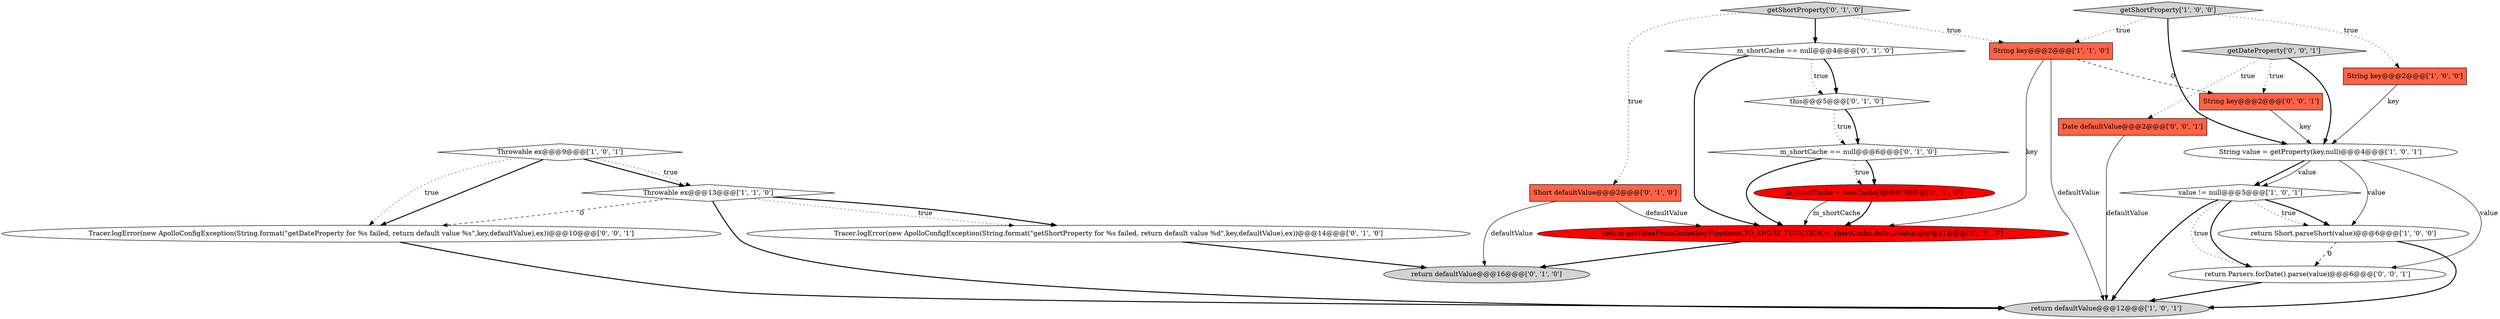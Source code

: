 digraph {
2 [style = filled, label = "Throwable ex@@@13@@@['1', '1', '0']", fillcolor = white, shape = diamond image = "AAA0AAABBB1BBB"];
14 [style = filled, label = "return defaultValue@@@16@@@['0', '1', '0']", fillcolor = lightgray, shape = ellipse image = "AAA0AAABBB2BBB"];
10 [style = filled, label = "Tracer.logError(new ApolloConfigException(String.format(\"getShortProperty for %s failed, return default value %d\",key,defaultValue),ex))@@@14@@@['0', '1', '0']", fillcolor = white, shape = ellipse image = "AAA0AAABBB2BBB"];
0 [style = filled, label = "return defaultValue@@@12@@@['1', '0', '1']", fillcolor = lightgray, shape = ellipse image = "AAA0AAABBB1BBB"];
9 [style = filled, label = "Short defaultValue@@@2@@@['0', '1', '0']", fillcolor = tomato, shape = box image = "AAA0AAABBB2BBB"];
20 [style = filled, label = "Date defaultValue@@@2@@@['0', '0', '1']", fillcolor = tomato, shape = box image = "AAA0AAABBB3BBB"];
12 [style = filled, label = "m_shortCache == null@@@4@@@['0', '1', '0']", fillcolor = white, shape = diamond image = "AAA0AAABBB2BBB"];
8 [style = filled, label = "value != null@@@5@@@['1', '0', '1']", fillcolor = white, shape = diamond image = "AAA0AAABBB1BBB"];
6 [style = filled, label = "Throwable ex@@@9@@@['1', '0', '1']", fillcolor = white, shape = diamond image = "AAA0AAABBB1BBB"];
21 [style = filled, label = "String key@@@2@@@['0', '0', '1']", fillcolor = tomato, shape = box image = "AAA0AAABBB3BBB"];
7 [style = filled, label = "String key@@@2@@@['1', '1', '0']", fillcolor = tomato, shape = box image = "AAA0AAABBB1BBB"];
3 [style = filled, label = "String key@@@2@@@['1', '0', '0']", fillcolor = tomato, shape = box image = "AAA0AAABBB1BBB"];
16 [style = filled, label = "m_shortCache == null@@@6@@@['0', '1', '0']", fillcolor = white, shape = diamond image = "AAA0AAABBB2BBB"];
1 [style = filled, label = "getShortProperty['1', '0', '0']", fillcolor = lightgray, shape = diamond image = "AAA0AAABBB1BBB"];
11 [style = filled, label = "getShortProperty['0', '1', '0']", fillcolor = lightgray, shape = diamond image = "AAA0AAABBB2BBB"];
22 [style = filled, label = "Tracer.logError(new ApolloConfigException(String.format(\"getDateProperty for %s failed, return default value %s\",key,defaultValue),ex))@@@10@@@['0', '0', '1']", fillcolor = white, shape = ellipse image = "AAA0AAABBB3BBB"];
5 [style = filled, label = "String value = getProperty(key,null)@@@4@@@['1', '0', '1']", fillcolor = white, shape = ellipse image = "AAA0AAABBB1BBB"];
4 [style = filled, label = "return Short.parseShort(value)@@@6@@@['1', '0', '0']", fillcolor = white, shape = ellipse image = "AAA0AAABBB1BBB"];
17 [style = filled, label = "return getValueFromCache(key,Functions.TO_SHORT_FUNCTION,m_shortCache,defaultValue)@@@11@@@['0', '1', '0']", fillcolor = red, shape = ellipse image = "AAA1AAABBB2BBB"];
19 [style = filled, label = "getDateProperty['0', '0', '1']", fillcolor = lightgray, shape = diamond image = "AAA0AAABBB3BBB"];
13 [style = filled, label = "this@@@5@@@['0', '1', '0']", fillcolor = white, shape = diamond image = "AAA0AAABBB2BBB"];
18 [style = filled, label = "return Parsers.forDate().parse(value)@@@6@@@['0', '0', '1']", fillcolor = white, shape = ellipse image = "AAA0AAABBB3BBB"];
15 [style = filled, label = "m_shortCache = newCache()@@@7@@@['0', '1', '0']", fillcolor = red, shape = ellipse image = "AAA1AAABBB2BBB"];
1->5 [style = bold, label=""];
11->7 [style = dotted, label="true"];
5->4 [style = solid, label="value"];
16->15 [style = bold, label=""];
5->8 [style = bold, label=""];
13->16 [style = dotted, label="true"];
4->18 [style = dashed, label="0"];
7->21 [style = dashed, label="0"];
15->17 [style = solid, label="m_shortCache"];
10->14 [style = bold, label=""];
5->8 [style = solid, label="value"];
6->22 [style = bold, label=""];
8->18 [style = bold, label=""];
19->20 [style = dotted, label="true"];
5->18 [style = solid, label="value"];
12->17 [style = bold, label=""];
3->5 [style = solid, label="key"];
11->12 [style = bold, label=""];
11->9 [style = dotted, label="true"];
19->21 [style = dotted, label="true"];
16->17 [style = bold, label=""];
6->22 [style = dotted, label="true"];
2->10 [style = bold, label=""];
7->17 [style = solid, label="key"];
21->5 [style = solid, label="key"];
13->16 [style = bold, label=""];
8->4 [style = dotted, label="true"];
4->0 [style = bold, label=""];
6->2 [style = bold, label=""];
1->3 [style = dotted, label="true"];
8->0 [style = bold, label=""];
1->7 [style = dotted, label="true"];
19->5 [style = bold, label=""];
12->13 [style = bold, label=""];
15->17 [style = bold, label=""];
2->0 [style = bold, label=""];
20->0 [style = solid, label="defaultValue"];
6->2 [style = dotted, label="true"];
12->13 [style = dotted, label="true"];
22->0 [style = bold, label=""];
17->14 [style = bold, label=""];
7->0 [style = solid, label="defaultValue"];
8->18 [style = dotted, label="true"];
9->17 [style = solid, label="defaultValue"];
8->4 [style = bold, label=""];
2->22 [style = dashed, label="0"];
18->0 [style = bold, label=""];
2->10 [style = dotted, label="true"];
16->15 [style = dotted, label="true"];
9->14 [style = solid, label="defaultValue"];
}
